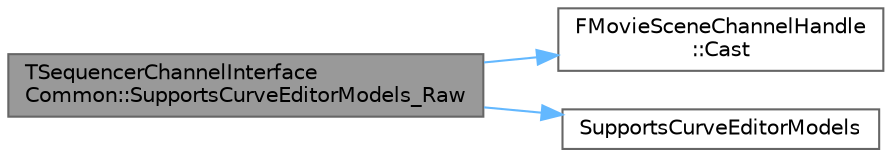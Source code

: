 digraph "TSequencerChannelInterfaceCommon::SupportsCurveEditorModels_Raw"
{
 // INTERACTIVE_SVG=YES
 // LATEX_PDF_SIZE
  bgcolor="transparent";
  edge [fontname=Helvetica,fontsize=10,labelfontname=Helvetica,labelfontsize=10];
  node [fontname=Helvetica,fontsize=10,shape=box,height=0.2,width=0.4];
  rankdir="LR";
  Node1 [id="Node000001",label="TSequencerChannelInterface\lCommon::SupportsCurveEditorModels_Raw",height=0.2,width=0.4,color="gray40", fillcolor="grey60", style="filled", fontcolor="black",tooltip="Whether this channel supports curve models."];
  Node1 -> Node2 [id="edge1_Node000001_Node000002",color="steelblue1",style="solid",tooltip=" "];
  Node2 [id="Node000002",label="FMovieSceneChannelHandle\l::Cast",height=0.2,width=0.4,color="grey40", fillcolor="white", style="filled",URL="$d0/d1b/structFMovieSceneChannelHandle.html#a549dcad315691066fcc7e8b893dfb5ce",tooltip="Cast this handle to a handle of a related type."];
  Node1 -> Node3 [id="edge2_Node000001_Node000003",color="steelblue1",style="solid",tooltip=" "];
  Node3 [id="Node000003",label="SupportsCurveEditorModels",height=0.2,width=0.4,color="grey40", fillcolor="white", style="filled",URL="$df/daf/BuiltInChannelEditors_8h.html#ae7823925f734ee73e69f7148cec32268",tooltip="Curve editor models."];
}
